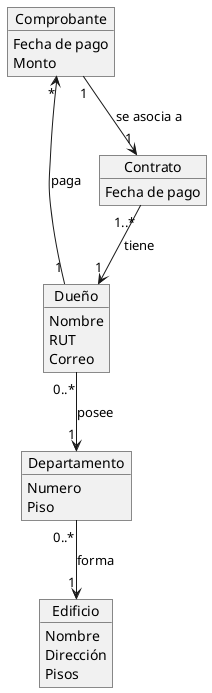 @startuml
'https://plantuml.com/object-diagram

object Edificio{
    Nombre
    Dirección
    Pisos
}
object Departamento{
    Numero
    Piso
}
object Dueño{
    Nombre
    RUT
    Correo
}
object Contrato{
    Fecha de pago
}
object Comprobante{
    Fecha de pago
    Monto
}

Comprobante "1" --> "1" Contrato : se asocia a
Comprobante "*" <-- "1" Dueño : paga
Contrato "1..*" --> "1" Dueño : tiene
Dueño "0..*" --> "1" Departamento : posee
Departamento "0..*" --> "1" Edificio : forma
@enduml
